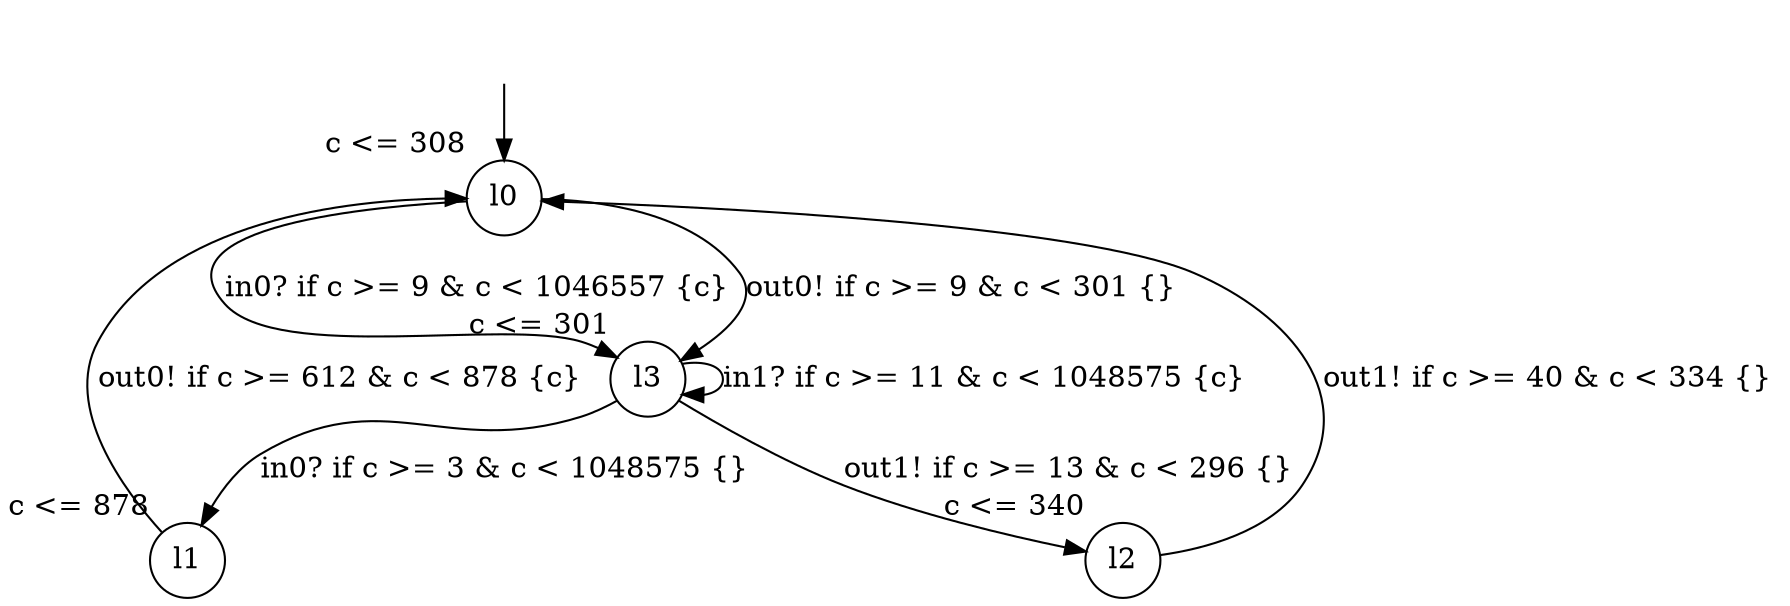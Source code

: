 digraph g {
__start0 [label="" shape="none"];
l0 [shape="circle" margin=0 label="l0", xlabel="c <= 308"];
l1 [shape="circle" margin=0 label="l1", xlabel="c <= 878"];
l2 [shape="circle" margin=0 label="l2", xlabel="c <= 340"];
l3 [shape="circle" margin=0 label="l3", xlabel="c <= 301"];
l0 -> l3 [label="in0? if c >= 9 & c < 1046557 {c} "];
l0 -> l3 [label="out0! if c >= 9 & c < 301 {} "];
l1 -> l0 [label="out0! if c >= 612 & c < 878 {c} "];
l2 -> l0 [label="out1! if c >= 40 & c < 334 {} "];
l3 -> l3 [label="in1? if c >= 11 & c < 1048575 {c} "];
l3 -> l2 [label="out1! if c >= 13 & c < 296 {} "];
l3 -> l1 [label="in0? if c >= 3 & c < 1048575 {} "];
__start0 -> l0;
}
